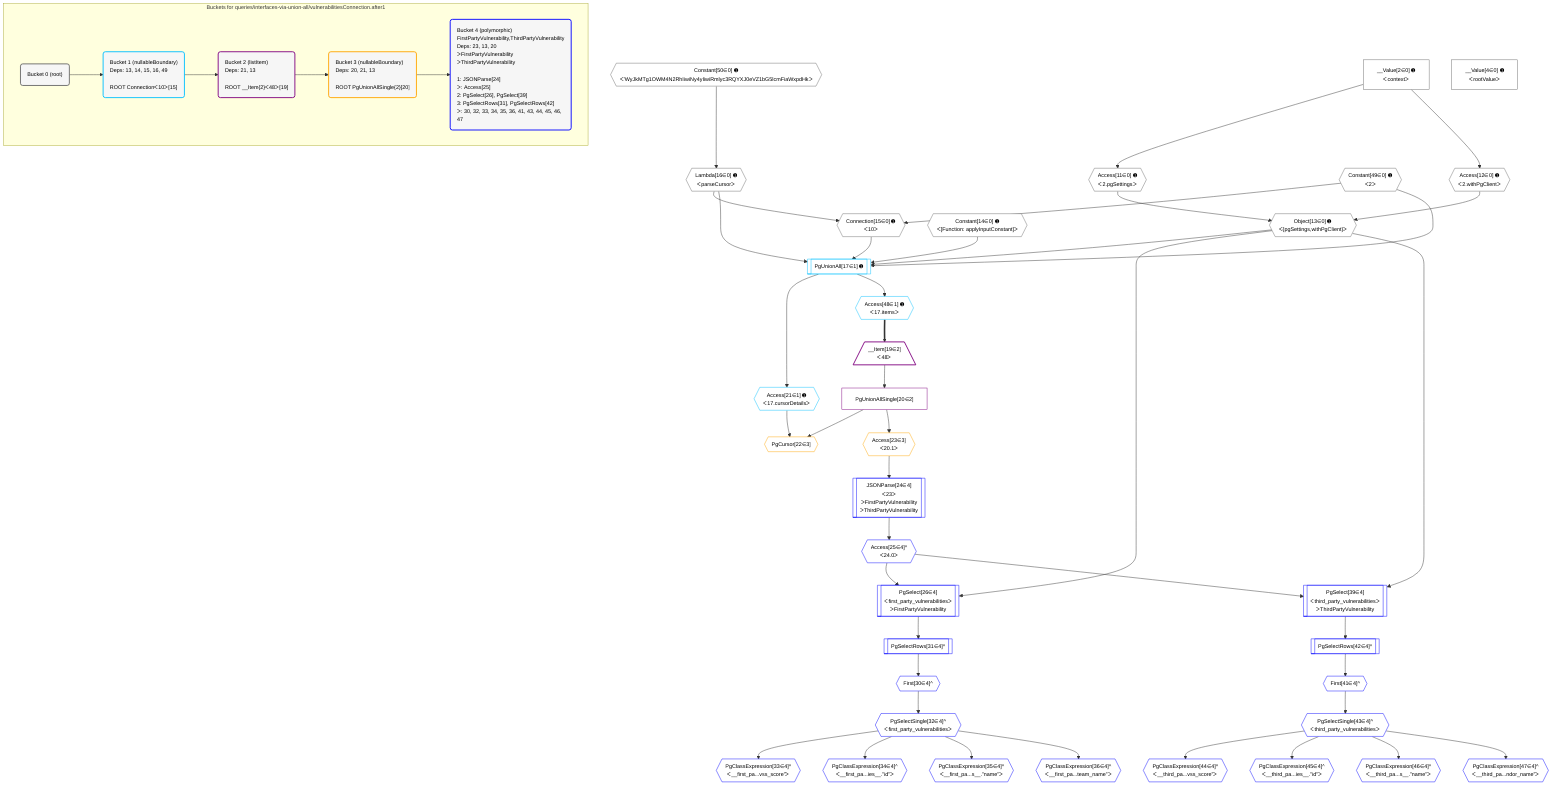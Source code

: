 %%{init: {'themeVariables': { 'fontSize': '12px'}}}%%
graph TD
    classDef path fill:#eee,stroke:#000,color:#000
    classDef plan fill:#fff,stroke-width:1px,color:#000
    classDef itemplan fill:#fff,stroke-width:2px,color:#000
    classDef unbatchedplan fill:#dff,stroke-width:1px,color:#000
    classDef sideeffectplan fill:#fcc,stroke-width:2px,color:#000
    classDef bucket fill:#f6f6f6,color:#000,stroke-width:2px,text-align:left


    %% plan dependencies
    Object13{{"Object[13∈0] ➊<br />ᐸ{pgSettings,withPgClient}ᐳ"}}:::plan
    Access11{{"Access[11∈0] ➊<br />ᐸ2.pgSettingsᐳ"}}:::plan
    Access12{{"Access[12∈0] ➊<br />ᐸ2.withPgClientᐳ"}}:::plan
    Access11 & Access12 --> Object13
    Connection15{{"Connection[15∈0] ➊<br />ᐸ10ᐳ"}}:::plan
    Constant49{{"Constant[49∈0] ➊<br />ᐸ2ᐳ"}}:::plan
    Lambda16{{"Lambda[16∈0] ➊<br />ᐸparseCursorᐳ"}}:::plan
    Constant49 & Lambda16 --> Connection15
    __Value2["__Value[2∈0] ➊<br />ᐸcontextᐳ"]:::plan
    __Value2 --> Access11
    __Value2 --> Access12
    Constant50{{"Constant[50∈0] ➊<br />ᐸ'WyJkMTg1OWM4N2RhIiwiNy4yIiwiRmlyc3RQYXJ0eVZ1bG5lcmFiaWxpdHkᐳ"}}:::plan
    Constant50 --> Lambda16
    __Value4["__Value[4∈0] ➊<br />ᐸrootValueᐳ"]:::plan
    Constant14{{"Constant[14∈0] ➊<br />ᐸ[Function: applyInputConstant]ᐳ"}}:::plan
    PgUnionAll17[["PgUnionAll[17∈1] ➊"]]:::plan
    Object13 & Constant14 & Connection15 & Lambda16 & Constant49 --> PgUnionAll17
    Access21{{"Access[21∈1] ➊<br />ᐸ17.cursorDetailsᐳ"}}:::plan
    PgUnionAll17 --> Access21
    Access48{{"Access[48∈1] ➊<br />ᐸ17.itemsᐳ"}}:::plan
    PgUnionAll17 --> Access48
    __Item19[/"__Item[19∈2]<br />ᐸ48ᐳ"\]:::itemplan
    Access48 ==> __Item19
    PgUnionAllSingle20["PgUnionAllSingle[20∈2]"]:::plan
    __Item19 --> PgUnionAllSingle20
    PgCursor22{{"PgCursor[22∈3]"}}:::plan
    PgUnionAllSingle20 & Access21 --> PgCursor22
    Access23{{"Access[23∈3]<br />ᐸ20.1ᐳ"}}:::plan
    PgUnionAllSingle20 --> Access23
    PgSelect26[["PgSelect[26∈4]<br />ᐸfirst_party_vulnerabilitiesᐳ<br />ᐳFirstPartyVulnerability"]]:::plan
    Access25{{"Access[25∈4]^<br />ᐸ24.0ᐳ"}}:::plan
    Object13 & Access25 --> PgSelect26
    PgSelect39[["PgSelect[39∈4]<br />ᐸthird_party_vulnerabilitiesᐳ<br />ᐳThirdPartyVulnerability"]]:::plan
    Object13 & Access25 --> PgSelect39
    JSONParse24[["JSONParse[24∈4]<br />ᐸ23ᐳ<br />ᐳFirstPartyVulnerability<br />ᐳThirdPartyVulnerability"]]:::plan
    Access23 --> JSONParse24
    JSONParse24 --> Access25
    First30{{"First[30∈4]^"}}:::plan
    PgSelectRows31[["PgSelectRows[31∈4]^"]]:::plan
    PgSelectRows31 --> First30
    PgSelect26 --> PgSelectRows31
    PgSelectSingle32{{"PgSelectSingle[32∈4]^<br />ᐸfirst_party_vulnerabilitiesᐳ"}}:::plan
    First30 --> PgSelectSingle32
    PgClassExpression33{{"PgClassExpression[33∈4]^<br />ᐸ__first_pa...vss_score”ᐳ"}}:::plan
    PgSelectSingle32 --> PgClassExpression33
    PgClassExpression34{{"PgClassExpression[34∈4]^<br />ᐸ__first_pa...ies__.”id”ᐳ"}}:::plan
    PgSelectSingle32 --> PgClassExpression34
    PgClassExpression35{{"PgClassExpression[35∈4]^<br />ᐸ__first_pa...s__.”name”ᐳ"}}:::plan
    PgSelectSingle32 --> PgClassExpression35
    PgClassExpression36{{"PgClassExpression[36∈4]^<br />ᐸ__first_pa...team_name”ᐳ"}}:::plan
    PgSelectSingle32 --> PgClassExpression36
    First41{{"First[41∈4]^"}}:::plan
    PgSelectRows42[["PgSelectRows[42∈4]^"]]:::plan
    PgSelectRows42 --> First41
    PgSelect39 --> PgSelectRows42
    PgSelectSingle43{{"PgSelectSingle[43∈4]^<br />ᐸthird_party_vulnerabilitiesᐳ"}}:::plan
    First41 --> PgSelectSingle43
    PgClassExpression44{{"PgClassExpression[44∈4]^<br />ᐸ__third_pa...vss_score”ᐳ"}}:::plan
    PgSelectSingle43 --> PgClassExpression44
    PgClassExpression45{{"PgClassExpression[45∈4]^<br />ᐸ__third_pa...ies__.”id”ᐳ"}}:::plan
    PgSelectSingle43 --> PgClassExpression45
    PgClassExpression46{{"PgClassExpression[46∈4]^<br />ᐸ__third_pa...s__.”name”ᐳ"}}:::plan
    PgSelectSingle43 --> PgClassExpression46
    PgClassExpression47{{"PgClassExpression[47∈4]^<br />ᐸ__third_pa...ndor_name”ᐳ"}}:::plan
    PgSelectSingle43 --> PgClassExpression47

    %% define steps

    subgraph "Buckets for queries/interfaces-via-union-all/vulnerabilitiesConnection.after1"
    Bucket0("Bucket 0 (root)"):::bucket
    classDef bucket0 stroke:#696969
    class Bucket0,__Value2,__Value4,Access11,Access12,Object13,Constant14,Connection15,Lambda16,Constant49,Constant50 bucket0
    Bucket1("Bucket 1 (nullableBoundary)<br />Deps: 13, 14, 15, 16, 49<br /><br />ROOT Connectionᐸ10ᐳ[15]"):::bucket
    classDef bucket1 stroke:#00bfff
    class Bucket1,PgUnionAll17,Access21,Access48 bucket1
    Bucket2("Bucket 2 (listItem)<br />Deps: 21, 13<br /><br />ROOT __Item{2}ᐸ48ᐳ[19]"):::bucket
    classDef bucket2 stroke:#7f007f
    class Bucket2,__Item19,PgUnionAllSingle20 bucket2
    Bucket3("Bucket 3 (nullableBoundary)<br />Deps: 20, 21, 13<br /><br />ROOT PgUnionAllSingle{2}[20]"):::bucket
    classDef bucket3 stroke:#ffa500
    class Bucket3,PgCursor22,Access23 bucket3
    Bucket4("Bucket 4 (polymorphic)<br />FirstPartyVulnerability,ThirdPartyVulnerability<br />Deps: 23, 13, 20<br />ᐳFirstPartyVulnerability<br />ᐳThirdPartyVulnerability<br /><br />1: JSONParse[24]<br />ᐳ: Access[25]<br />2: PgSelect[26], PgSelect[39]<br />3: PgSelectRows[31], PgSelectRows[42]<br />ᐳ: 30, 32, 33, 34, 35, 36, 41, 43, 44, 45, 46, 47"):::bucket
    classDef bucket4 stroke:#0000ff
    class Bucket4,JSONParse24,Access25,PgSelect26,First30,PgSelectRows31,PgSelectSingle32,PgClassExpression33,PgClassExpression34,PgClassExpression35,PgClassExpression36,PgSelect39,First41,PgSelectRows42,PgSelectSingle43,PgClassExpression44,PgClassExpression45,PgClassExpression46,PgClassExpression47 bucket4
    Bucket0 --> Bucket1
    Bucket1 --> Bucket2
    Bucket2 --> Bucket3
    Bucket3 --> Bucket4
    end